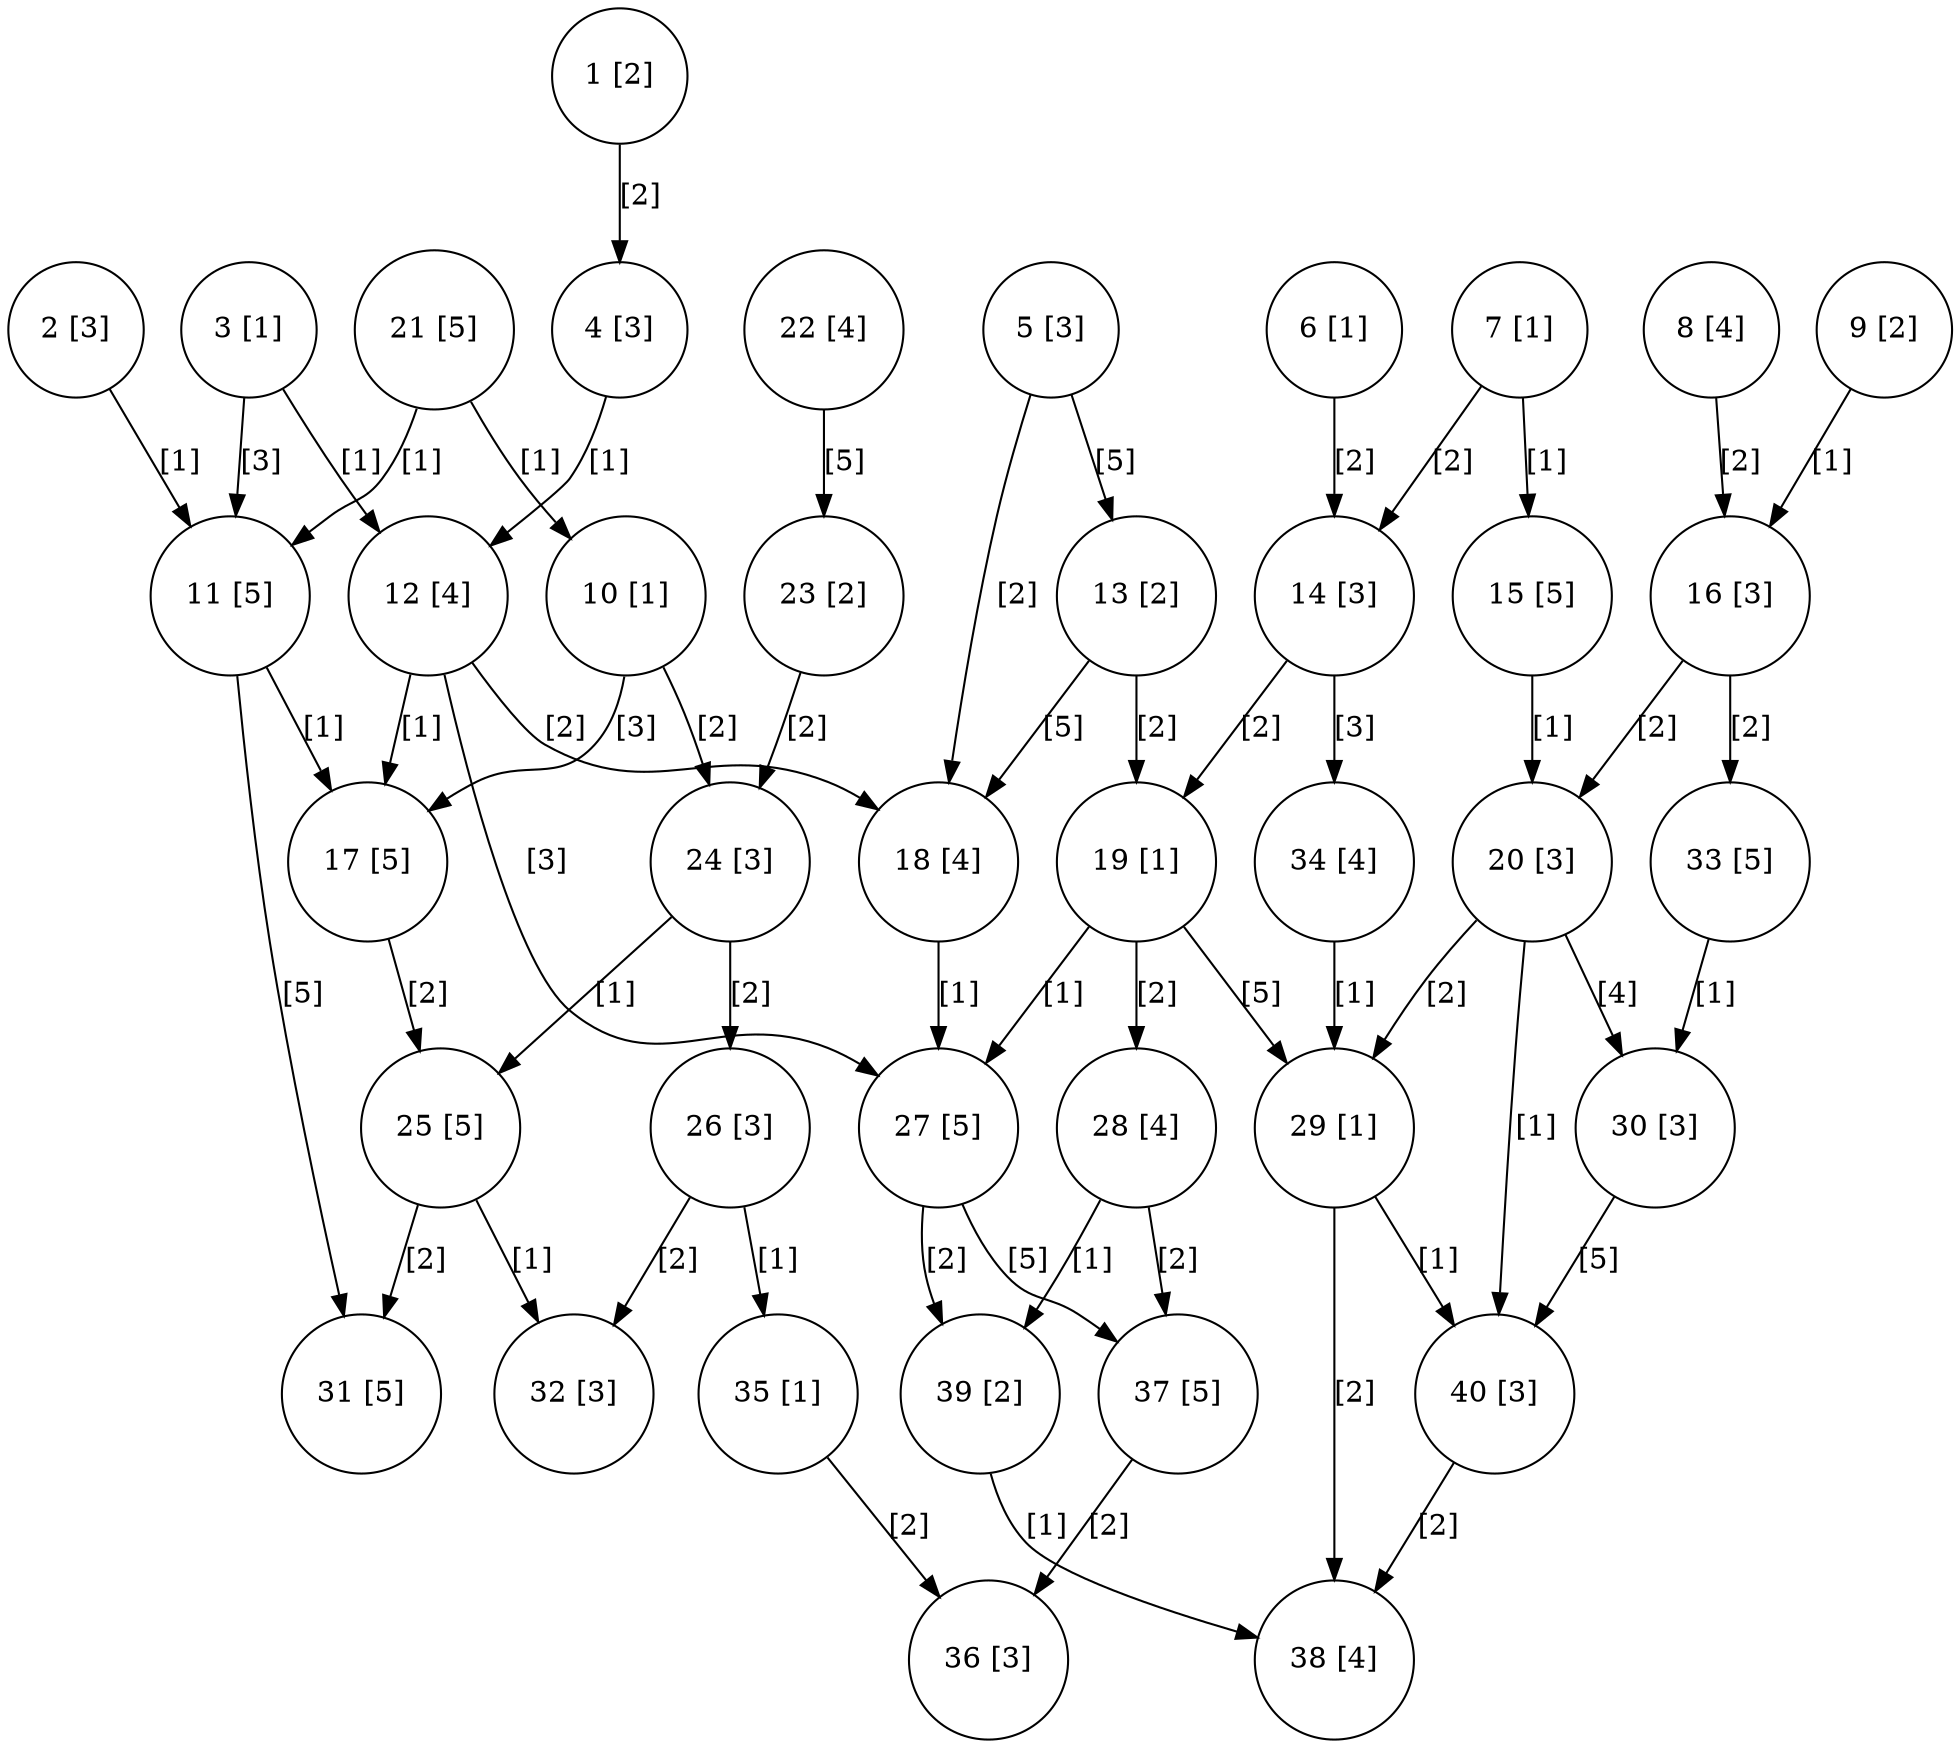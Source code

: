 digraph {
    1 [shape=circle; label="1 [2]"] 
    2 [shape=circle; label="2 [3]"]
    3 [shape=circle; label="3 [1]"]
    4 [shape=circle; label="4 [3]"]
    5 [shape=circle; label="5 [3]"]
    6 [shape=circle; label="6 [1]"]
    7 [shape=circle; label="7 [1]"]
    8 [shape=circle; label="8 [4]"]
    9 [shape=circle; label="9 [2]"]
    10 [shape=circle; label="10 [1]"]
    11 [shape=circle; label="11 [5]"]
    12 [shape=circle; label="12 [4]"]
    13 [shape=circle; label="13 [2]"]
    14 [shape=circle; label="14 [3]"]
    15 [shape=circle; label="15 [5]"]
    16 [shape=circle; label="16 [3]"]
    17 [shape=circle; label="17 [5]"]
    18 [shape=circle; label="18 [4]"]
    19 [shape=circle; label="19 [1]"]
    20 [shape=circle; label="20 [3]"]
    21 [shape=circle; label="21 [5]"]
    22 [shape=circle; label="22 [4]"]
    23 [shape=circle; label="23 [2]"]
    24 [shape=circle; label="24 [3]"]
    25 [shape=circle; label="25 [5]"]
    26 [shape=circle; label="26 [3]"]
    27 [shape=circle; label="27 [5]"]
    28 [shape=circle; label="28 [4]"]
    29 [shape=circle; label="29 [1]"]
    30 [shape=circle; label="30 [3]"]
    
    31 [shape=circle; label="31 [5]"]
    32 [shape=circle; label="32 [3]"]
    33 [shape=circle; label="33 [5]"]
    34 [shape=circle; label="34 [4]"]
    35 [shape=circle; label="35 [1]"]
    36 [shape=circle; label="36 [3]"]
    37 [shape=circle; label="37 [5]"]
    38 [shape=circle; label="38 [4]"]
    39 [shape=circle; label="39 [2]"]
    40 [shape=circle; label="40 [3]"]
    
    1 -> 4 [ label = "[2]" ];
    2 -> 11 [ label = "[1]" ];
    3 -> 11 [ label = "[3]" ];
    3 -> 12 [ label = "[1]" ];
    4 -> 12 [ label = "[1]" ];
    5 -> 18 [ label = "[2]" ];
    5 -> 13 [ label = "[5]" ];
    6 -> 14 [ label = "[2]" ];
    7 -> 14 [ label = "[2]" ];
    7 -> 15 [ label = "[1]" ];
    8 -> 16 [ label = "[2]" ];
    9 -> 16 [ label = "[1]" ];
    10 -> 17 [ label = "[3]" ];
    11 -> 17 [ label = "[1]" ];
    12 -> 17 [ label = "[1]" ];
    12 -> 18 [ label = "[2]" ];
    13 -> 18 [ label = "[5]" ];
    13 -> 19 [ label = "[2]" ];
    14 -> 19 [ label = "[2]" ];
    15 -> 20 [ label = "[1]" ];
    16 -> 20 [ label = "[2]" ];

    21 -> 10 [ label = "[1]" ];
    21 -> 11 [ label = "[1]" ];
    22 -> 23 [ label = "[5]" ];
    23 -> 24 [ label = "[2]" ];
    10 -> 24 [ label = "[2]" ];
    24 -> 25 [ label = "[1]" ];
    17 -> 25 [ label = "[2]" ];
    
    24 -> 26 [ label = "[2]" ];
    12 -> 27 [ label = "[3]" ];
    18 -> 27 [ label = "[1]" ];
    19 -> 27 [ label = "[1]" ];
    19 -> 28 [ label = "[2]" ];
    19 -> 29 [ label = "[5]" ];
    20 -> 29 [ label = "[2]" ];
    20 -> 30 [ label = "[4]" ];
    
    11 -> 31 [ label = "[5]" ];
    25 -> 31 [ label = "[2]" ];
    26 -> 32 [ label = "[2]" ];
    25 -> 32 [ label = "[1]" ];
    16 -> 33 [ label = "[2]" ];
    33 -> 30 [ label = "[1]" ];
    14 -> 34 [ label = "[3]" ];
    34 -> 29 [ label = "[1]" ];
    26 -> 35 [ label = "[1]" ];
    35 -> 36[ label = "[2]" ];
    27 -> 37 [ label = "[5]" ]
    
    28 -> 37 [ label = "[2]" ];
    37 -> 36 [ label = "[2]" ];
    28 -> 39 [ label = "[1]" ];
    27 -> 39 [ label = "[2]" ];
    29 -> 40 [ label = "[1]" ];
    20 -> 40 [ label = "[1]" ];
    30 -> 40 [ label = "[5]" ];
    29 -> 38 [ label = "[2]" ];
    40 -> 38 [ label = "[2]" ];
    39 -> 38 [ label = "[1]" ];
}